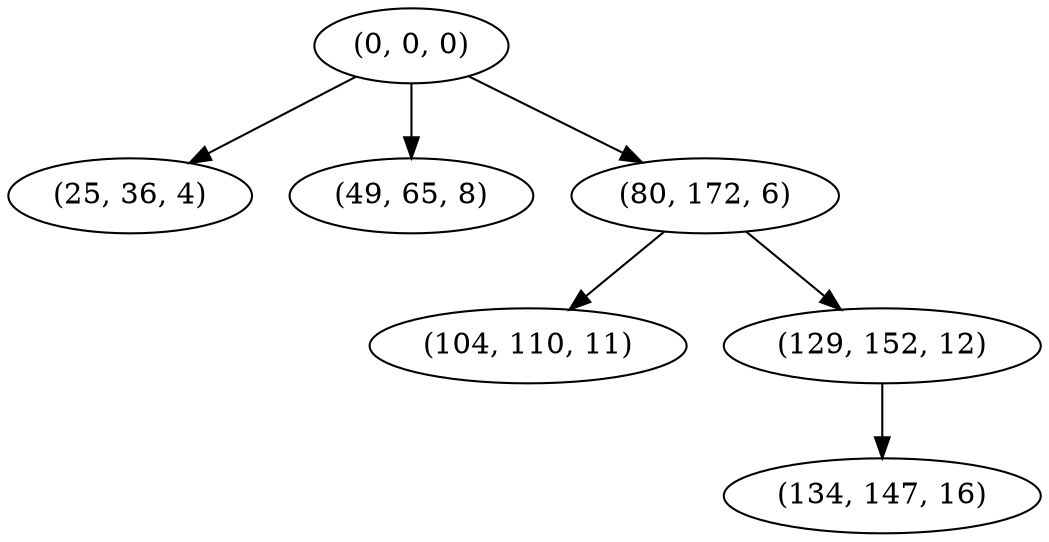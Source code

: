 digraph tree {
    "(0, 0, 0)";
    "(25, 36, 4)";
    "(49, 65, 8)";
    "(80, 172, 6)";
    "(104, 110, 11)";
    "(129, 152, 12)";
    "(134, 147, 16)";
    "(0, 0, 0)" -> "(25, 36, 4)";
    "(0, 0, 0)" -> "(49, 65, 8)";
    "(0, 0, 0)" -> "(80, 172, 6)";
    "(80, 172, 6)" -> "(104, 110, 11)";
    "(80, 172, 6)" -> "(129, 152, 12)";
    "(129, 152, 12)" -> "(134, 147, 16)";
}
